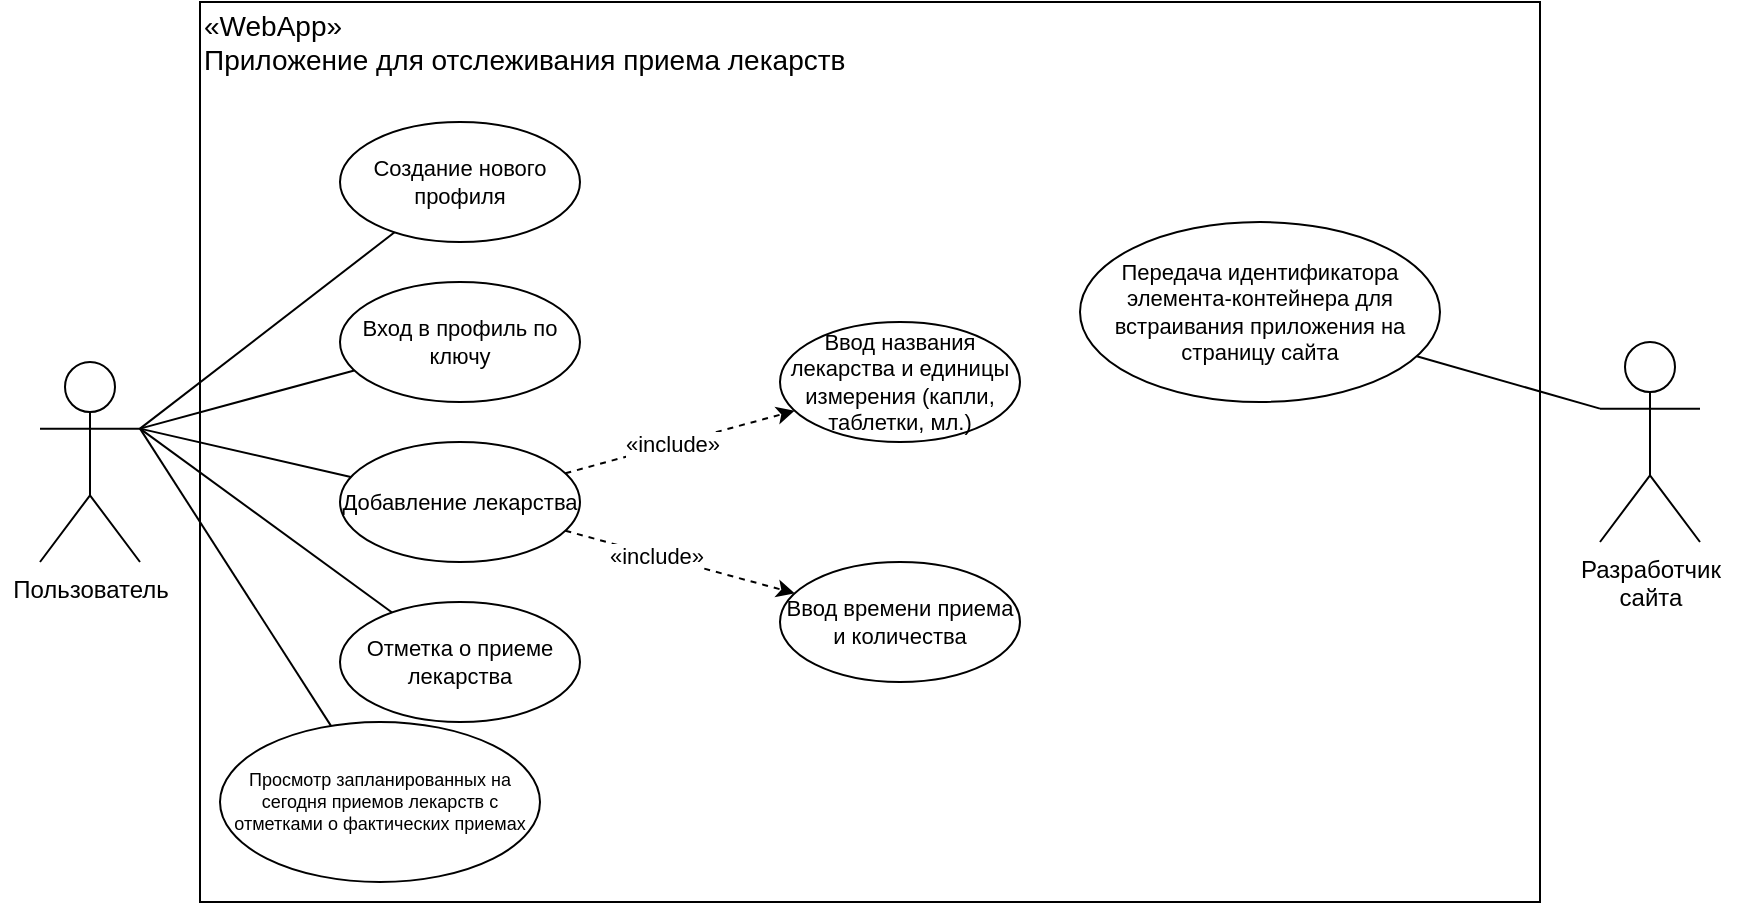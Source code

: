 <mxfile version="22.1.5" type="device">
  <diagram name="Page-1" id="zW-MgHXihvFappo9nlR7">
    <mxGraphModel dx="1195" dy="619" grid="1" gridSize="10" guides="1" tooltips="1" connect="1" arrows="1" fold="1" page="1" pageScale="1" pageWidth="850" pageHeight="1100" math="0" shadow="0">
      <root>
        <mxCell id="0" />
        <mxCell id="1" parent="0" />
        <mxCell id="HAJf89q4UvbYXRyasf8V-5" value="" style="rounded=0;whiteSpace=wrap;html=1;strokeColor=none;" parent="1" vertex="1">
          <mxGeometry width="870" height="450" as="geometry" />
        </mxCell>
        <mxCell id="HAJf89q4UvbYXRyasf8V-1" value="" style="rounded=0;whiteSpace=wrap;html=1;" parent="1" vertex="1">
          <mxGeometry x="100" width="670" height="450" as="geometry" />
        </mxCell>
        <mxCell id="HAJf89q4UvbYXRyasf8V-2" value="&lt;div&gt;Пользователь&lt;/div&gt;" style="shape=umlActor;verticalLabelPosition=bottom;verticalAlign=top;html=1;" parent="1" vertex="1">
          <mxGeometry x="20" y="180" width="50" height="100" as="geometry" />
        </mxCell>
        <mxCell id="HAJf89q4UvbYXRyasf8V-3" value="&lt;div&gt;Разработчик&lt;/div&gt;&lt;div&gt;сайта&lt;br&gt;&lt;/div&gt;" style="shape=umlActor;verticalLabelPosition=bottom;verticalAlign=top;html=1;" parent="1" vertex="1">
          <mxGeometry x="800" y="170" width="50" height="100" as="geometry" />
        </mxCell>
        <mxCell id="HAJf89q4UvbYXRyasf8V-4" value="&lt;div align=&quot;left&quot; style=&quot;font-size: 14px;&quot;&gt;&lt;font style=&quot;font-size: 14px;&quot;&gt;«WebApp»&lt;/font&gt;&lt;/div&gt;&lt;div align=&quot;left&quot; style=&quot;font-size: 14px;&quot;&gt;&lt;font style=&quot;font-size: 14px;&quot;&gt;Приложение для  отслеживания приема лекарств&lt;font style=&quot;font-size: 14px;&quot;&gt;&lt;br style=&quot;font-size: 14px;&quot;&gt;&lt;/font&gt;&lt;/font&gt;&lt;/div&gt;" style="text;html=1;strokeColor=none;fillColor=none;align=left;verticalAlign=middle;whiteSpace=wrap;rounded=0;fontSize=14;" parent="1" vertex="1">
          <mxGeometry x="100" width="370" height="40" as="geometry" />
        </mxCell>
        <mxCell id="HAJf89q4UvbYXRyasf8V-9" value="Создание нового профиля&lt;br style=&quot;font-size: 11px;&quot;&gt;" style="ellipse;whiteSpace=wrap;aspect=fixed;fontSize=11;html=1;" parent="1" vertex="1">
          <mxGeometry x="170" y="60" width="120" height="60" as="geometry" />
        </mxCell>
        <mxCell id="HAJf89q4UvbYXRyasf8V-10" value="Вход в профиль по ключу&lt;br style=&quot;font-size: 11px;&quot;&gt;" style="ellipse;whiteSpace=wrap;aspect=fixed;fontSize=11;html=1;" parent="1" vertex="1">
          <mxGeometry x="170" y="140" width="120" height="60" as="geometry" />
        </mxCell>
        <mxCell id="HAJf89q4UvbYXRyasf8V-11" value="Ввод названия лекарства и единицы измерения (капли, таблетки, мл.)" style="ellipse;whiteSpace=wrap;html=1;fontSize=11;" parent="1" vertex="1">
          <mxGeometry x="390" y="160" width="120" height="60" as="geometry" />
        </mxCell>
        <mxCell id="HAJf89q4UvbYXRyasf8V-13" value="Ввод времени приема и количества" style="ellipse;whiteSpace=wrap;html=1;fontSize=11;" parent="1" vertex="1">
          <mxGeometry x="390" y="280" width="120" height="60" as="geometry" />
        </mxCell>
        <mxCell id="HAJf89q4UvbYXRyasf8V-15" value="Добавление лекарства" style="ellipse;whiteSpace=wrap;aspect=fixed;fontSize=11;html=1;" parent="1" vertex="1">
          <mxGeometry x="170" y="220" width="120" height="60" as="geometry" />
        </mxCell>
        <mxCell id="HAJf89q4UvbYXRyasf8V-19" value="" style="html=1;labelBackgroundColor=#ffffff;startArrow=none;startFill=0;startSize=6;endArrow=classic;endFill=1;endSize=6;jettySize=auto;orthogonalLoop=1;strokeWidth=1;dashed=1;fontSize=14;rounded=0;" parent="1" source="HAJf89q4UvbYXRyasf8V-15" target="HAJf89q4UvbYXRyasf8V-11" edge="1">
          <mxGeometry width="60" height="60" relative="1" as="geometry">
            <mxPoint x="370" y="280" as="sourcePoint" />
            <mxPoint x="430" y="220" as="targetPoint" />
          </mxGeometry>
        </mxCell>
        <mxCell id="HAJf89q4UvbYXRyasf8V-28" value="«include»" style="edgeLabel;align=center;verticalAlign=middle;resizable=0;points=[];html=1;fontSize=11;" parent="HAJf89q4UvbYXRyasf8V-19" vertex="1" connectable="0">
          <mxGeometry x="-0.074" relative="1" as="geometry">
            <mxPoint as="offset" />
          </mxGeometry>
        </mxCell>
        <mxCell id="HAJf89q4UvbYXRyasf8V-23" value="" style="html=1;labelBackgroundColor=#ffffff;startArrow=none;startFill=0;startSize=6;endArrow=classic;endFill=1;endSize=6;jettySize=auto;orthogonalLoop=1;strokeWidth=1;dashed=1;fontSize=14;rounded=0;" parent="1" source="HAJf89q4UvbYXRyasf8V-15" target="HAJf89q4UvbYXRyasf8V-13" edge="1">
          <mxGeometry width="60" height="60" relative="1" as="geometry">
            <mxPoint x="370" y="280" as="sourcePoint" />
            <mxPoint x="430" y="220" as="targetPoint" />
          </mxGeometry>
        </mxCell>
        <mxCell id="HAJf89q4UvbYXRyasf8V-24" value="«include»" style="edgeLabel;align=center;verticalAlign=middle;resizable=0;points=[];html=1;fontSize=11;" parent="HAJf89q4UvbYXRyasf8V-23" vertex="1" connectable="0">
          <mxGeometry x="-0.208" relative="1" as="geometry">
            <mxPoint as="offset" />
          </mxGeometry>
        </mxCell>
        <mxCell id="HAJf89q4UvbYXRyasf8V-29" value="" style="endArrow=none;html=1;rounded=0;exitX=1;exitY=0.333;exitDx=0;exitDy=0;exitPerimeter=0;" parent="1" source="HAJf89q4UvbYXRyasf8V-2" target="HAJf89q4UvbYXRyasf8V-9" edge="1">
          <mxGeometry width="50" height="50" relative="1" as="geometry">
            <mxPoint x="370" y="270" as="sourcePoint" />
            <mxPoint x="420" y="220" as="targetPoint" />
          </mxGeometry>
        </mxCell>
        <mxCell id="HAJf89q4UvbYXRyasf8V-30" value="" style="endArrow=none;html=1;rounded=0;exitX=1;exitY=0.333;exitDx=0;exitDy=0;exitPerimeter=0;" parent="1" source="HAJf89q4UvbYXRyasf8V-2" target="HAJf89q4UvbYXRyasf8V-10" edge="1">
          <mxGeometry width="50" height="50" relative="1" as="geometry">
            <mxPoint x="370" y="270" as="sourcePoint" />
            <mxPoint x="420" y="220" as="targetPoint" />
          </mxGeometry>
        </mxCell>
        <mxCell id="HAJf89q4UvbYXRyasf8V-31" value="" style="endArrow=none;html=1;rounded=0;exitX=1;exitY=0.333;exitDx=0;exitDy=0;exitPerimeter=0;" parent="1" source="HAJf89q4UvbYXRyasf8V-2" target="HAJf89q4UvbYXRyasf8V-15" edge="1">
          <mxGeometry width="50" height="50" relative="1" as="geometry">
            <mxPoint x="370" y="270" as="sourcePoint" />
            <mxPoint x="420" y="220" as="targetPoint" />
          </mxGeometry>
        </mxCell>
        <mxCell id="HAJf89q4UvbYXRyasf8V-33" value="Отметка о приеме лекарства&lt;br style=&quot;font-size: 11px;&quot;&gt;" style="ellipse;whiteSpace=wrap;aspect=fixed;fontSize=11;html=1;" parent="1" vertex="1">
          <mxGeometry x="170" y="300" width="120" height="60" as="geometry" />
        </mxCell>
        <mxCell id="HAJf89q4UvbYXRyasf8V-34" value="" style="endArrow=none;html=1;rounded=0;entryX=1;entryY=0.333;entryDx=0;entryDy=0;entryPerimeter=0;" parent="1" source="HAJf89q4UvbYXRyasf8V-33" target="HAJf89q4UvbYXRyasf8V-2" edge="1">
          <mxGeometry width="50" height="50" relative="1" as="geometry">
            <mxPoint x="300" y="240" as="sourcePoint" />
            <mxPoint x="350" y="190" as="targetPoint" />
          </mxGeometry>
        </mxCell>
        <mxCell id="HAJf89q4UvbYXRyasf8V-35" value="" style="endArrow=none;html=1;rounded=0;entryX=1;entryY=0.333;entryDx=0;entryDy=0;entryPerimeter=0;" parent="1" source="HAJf89q4UvbYXRyasf8V-38" target="HAJf89q4UvbYXRyasf8V-2" edge="1">
          <mxGeometry width="50" height="50" relative="1" as="geometry">
            <mxPoint x="300" y="240" as="sourcePoint" />
            <mxPoint x="350" y="190" as="targetPoint" />
          </mxGeometry>
        </mxCell>
        <mxCell id="HAJf89q4UvbYXRyasf8V-38" value="Просмотр запланированных на сегодня приемов лекарств с отметками о фактических приемах&lt;br style=&quot;font-size: 9px;&quot;&gt;" style="ellipse;whiteSpace=wrap;aspect=fixed;fontSize=9;html=1;align=center;labelPosition=center;verticalLabelPosition=middle;verticalAlign=middle;" parent="1" vertex="1">
          <mxGeometry x="110" y="360" width="160" height="80" as="geometry" />
        </mxCell>
        <mxCell id="HAJf89q4UvbYXRyasf8V-42" value="Передача идентификатора элемента-контейнера для встраивания приложения на страницу сайта&lt;br style=&quot;font-size: 11px;&quot;&gt;" style="ellipse;whiteSpace=wrap;html=1;fontSize=11;" parent="1" vertex="1">
          <mxGeometry x="540" y="110" width="180" height="90" as="geometry" />
        </mxCell>
        <mxCell id="HAJf89q4UvbYXRyasf8V-44" value="" style="endArrow=none;html=1;rounded=0;entryX=0;entryY=0.333;entryDx=0;entryDy=0;entryPerimeter=0;" parent="1" source="HAJf89q4UvbYXRyasf8V-42" target="HAJf89q4UvbYXRyasf8V-3" edge="1">
          <mxGeometry width="50" height="50" relative="1" as="geometry">
            <mxPoint x="450" y="180" as="sourcePoint" />
            <mxPoint x="500" y="130" as="targetPoint" />
          </mxGeometry>
        </mxCell>
      </root>
    </mxGraphModel>
  </diagram>
</mxfile>
